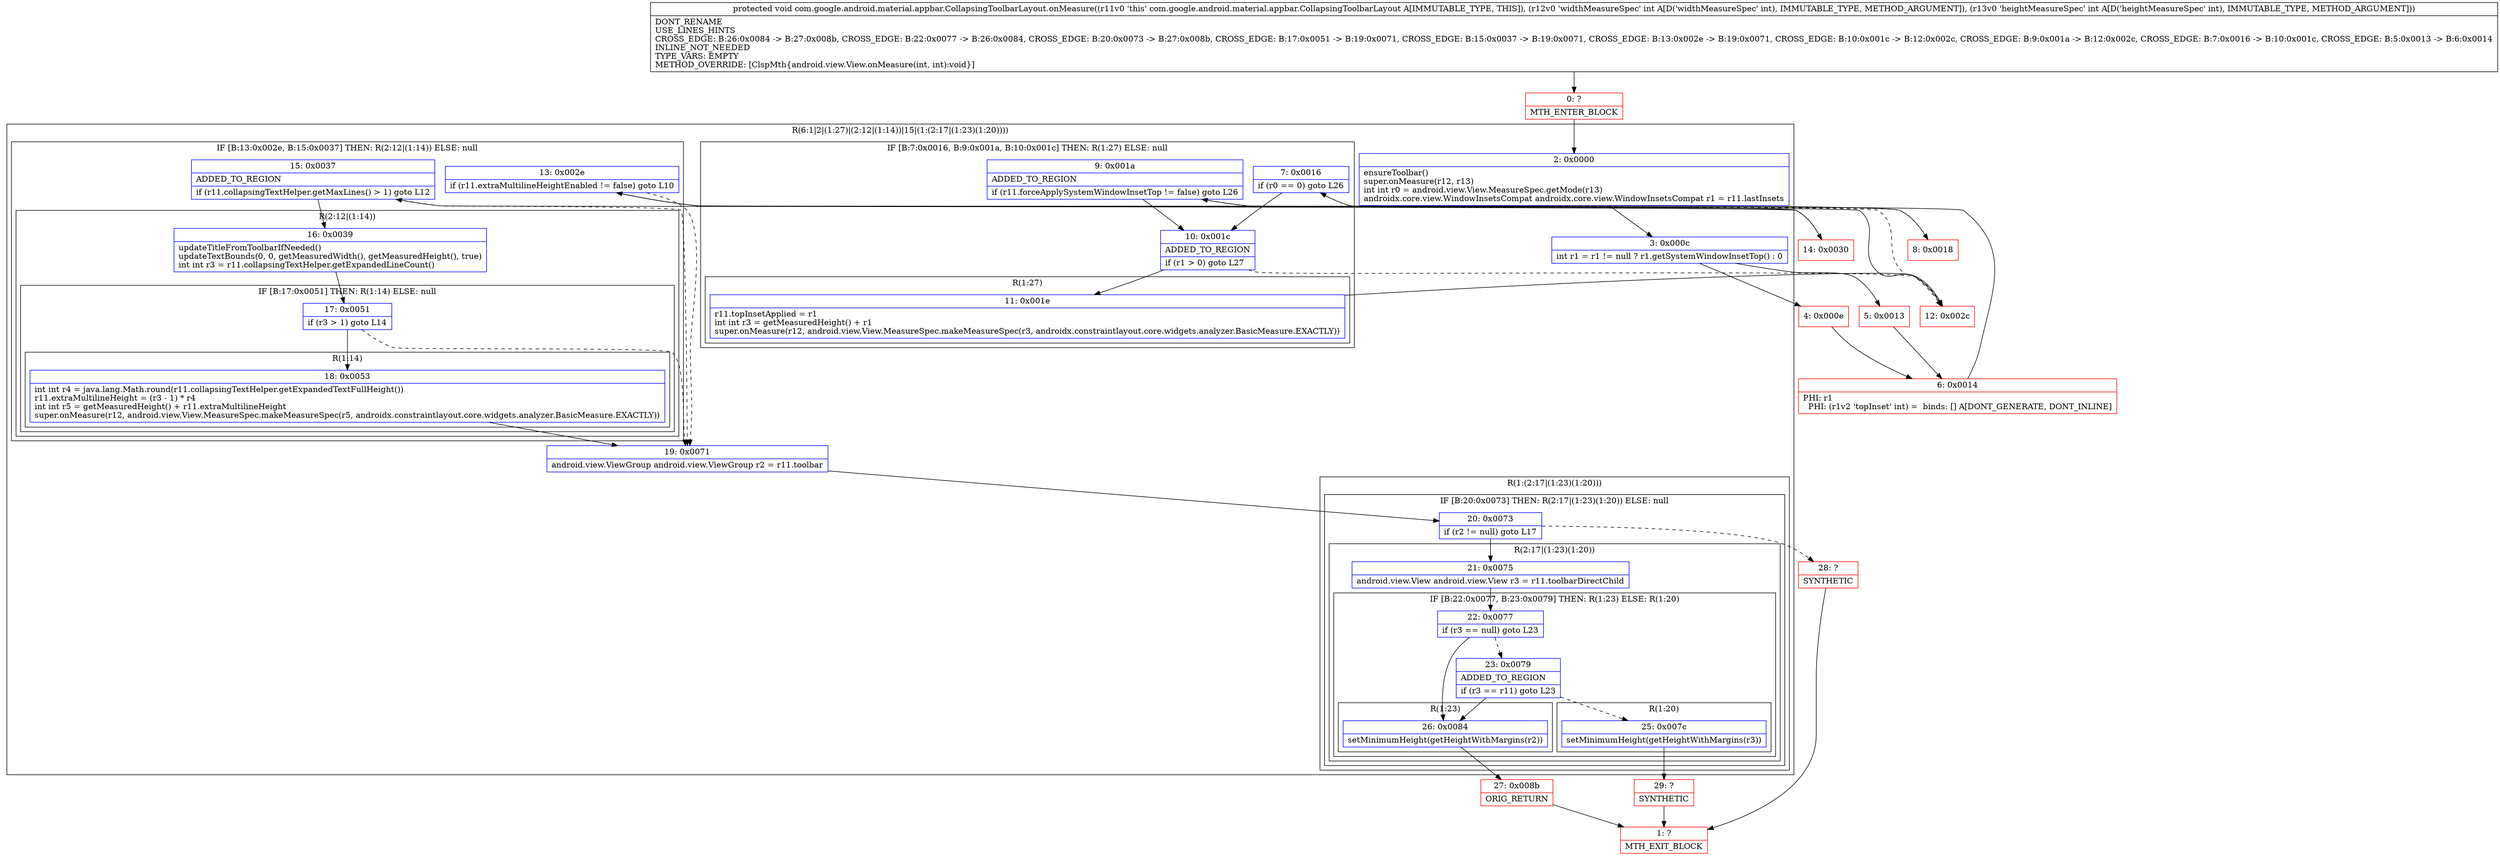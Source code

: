 digraph "CFG forcom.google.android.material.appbar.CollapsingToolbarLayout.onMeasure(II)V" {
subgraph cluster_Region_137308853 {
label = "R(6:1|2|(1:27)|(2:12|(1:14))|15|(1:(2:17|(1:23)(1:20))))";
node [shape=record,color=blue];
Node_2 [shape=record,label="{2\:\ 0x0000|ensureToolbar()\lsuper.onMeasure(r12, r13)\lint int r0 = android.view.View.MeasureSpec.getMode(r13)\landroidx.core.view.WindowInsetsCompat androidx.core.view.WindowInsetsCompat r1 = r11.lastInsets\l}"];
Node_3 [shape=record,label="{3\:\ 0x000c|int r1 = r1 != null ? r1.getSystemWindowInsetTop() : 0\l}"];
subgraph cluster_IfRegion_1137624985 {
label = "IF [B:7:0x0016, B:9:0x001a, B:10:0x001c] THEN: R(1:27) ELSE: null";
node [shape=record,color=blue];
Node_7 [shape=record,label="{7\:\ 0x0016|if (r0 == 0) goto L26\l}"];
Node_9 [shape=record,label="{9\:\ 0x001a|ADDED_TO_REGION\l|if (r11.forceApplySystemWindowInsetTop != false) goto L26\l}"];
Node_10 [shape=record,label="{10\:\ 0x001c|ADDED_TO_REGION\l|if (r1 \> 0) goto L27\l}"];
subgraph cluster_Region_654491505 {
label = "R(1:27)";
node [shape=record,color=blue];
Node_11 [shape=record,label="{11\:\ 0x001e|r11.topInsetApplied = r1\lint int r3 = getMeasuredHeight() + r1\lsuper.onMeasure(r12, android.view.View.MeasureSpec.makeMeasureSpec(r3, androidx.constraintlayout.core.widgets.analyzer.BasicMeasure.EXACTLY))\l}"];
}
}
subgraph cluster_IfRegion_690543404 {
label = "IF [B:13:0x002e, B:15:0x0037] THEN: R(2:12|(1:14)) ELSE: null";
node [shape=record,color=blue];
Node_13 [shape=record,label="{13\:\ 0x002e|if (r11.extraMultilineHeightEnabled != false) goto L10\l}"];
Node_15 [shape=record,label="{15\:\ 0x0037|ADDED_TO_REGION\l|if (r11.collapsingTextHelper.getMaxLines() \> 1) goto L12\l}"];
subgraph cluster_Region_525340460 {
label = "R(2:12|(1:14))";
node [shape=record,color=blue];
Node_16 [shape=record,label="{16\:\ 0x0039|updateTitleFromToolbarIfNeeded()\lupdateTextBounds(0, 0, getMeasuredWidth(), getMeasuredHeight(), true)\lint int r3 = r11.collapsingTextHelper.getExpandedLineCount()\l}"];
subgraph cluster_IfRegion_1534060475 {
label = "IF [B:17:0x0051] THEN: R(1:14) ELSE: null";
node [shape=record,color=blue];
Node_17 [shape=record,label="{17\:\ 0x0051|if (r3 \> 1) goto L14\l}"];
subgraph cluster_Region_1938222044 {
label = "R(1:14)";
node [shape=record,color=blue];
Node_18 [shape=record,label="{18\:\ 0x0053|int int r4 = java.lang.Math.round(r11.collapsingTextHelper.getExpandedTextFullHeight())\lr11.extraMultilineHeight = (r3 \- 1) * r4\lint int r5 = getMeasuredHeight() + r11.extraMultilineHeight\lsuper.onMeasure(r12, android.view.View.MeasureSpec.makeMeasureSpec(r5, androidx.constraintlayout.core.widgets.analyzer.BasicMeasure.EXACTLY))\l}"];
}
}
}
}
Node_19 [shape=record,label="{19\:\ 0x0071|android.view.ViewGroup android.view.ViewGroup r2 = r11.toolbar\l}"];
subgraph cluster_Region_310398552 {
label = "R(1:(2:17|(1:23)(1:20)))";
node [shape=record,color=blue];
subgraph cluster_IfRegion_1207235565 {
label = "IF [B:20:0x0073] THEN: R(2:17|(1:23)(1:20)) ELSE: null";
node [shape=record,color=blue];
Node_20 [shape=record,label="{20\:\ 0x0073|if (r2 != null) goto L17\l}"];
subgraph cluster_Region_62449789 {
label = "R(2:17|(1:23)(1:20))";
node [shape=record,color=blue];
Node_21 [shape=record,label="{21\:\ 0x0075|android.view.View android.view.View r3 = r11.toolbarDirectChild\l}"];
subgraph cluster_IfRegion_829630028 {
label = "IF [B:22:0x0077, B:23:0x0079] THEN: R(1:23) ELSE: R(1:20)";
node [shape=record,color=blue];
Node_22 [shape=record,label="{22\:\ 0x0077|if (r3 == null) goto L23\l}"];
Node_23 [shape=record,label="{23\:\ 0x0079|ADDED_TO_REGION\l|if (r3 == r11) goto L23\l}"];
subgraph cluster_Region_914297636 {
label = "R(1:23)";
node [shape=record,color=blue];
Node_26 [shape=record,label="{26\:\ 0x0084|setMinimumHeight(getHeightWithMargins(r2))\l}"];
}
subgraph cluster_Region_1366872084 {
label = "R(1:20)";
node [shape=record,color=blue];
Node_25 [shape=record,label="{25\:\ 0x007c|setMinimumHeight(getHeightWithMargins(r3))\l}"];
}
}
}
}
}
}
Node_0 [shape=record,color=red,label="{0\:\ ?|MTH_ENTER_BLOCK\l}"];
Node_4 [shape=record,color=red,label="{4\:\ 0x000e}"];
Node_6 [shape=record,color=red,label="{6\:\ 0x0014|PHI: r1 \l  PHI: (r1v2 'topInset' int) =  binds: [] A[DONT_GENERATE, DONT_INLINE]\l}"];
Node_8 [shape=record,color=red,label="{8\:\ 0x0018}"];
Node_12 [shape=record,color=red,label="{12\:\ 0x002c}"];
Node_14 [shape=record,color=red,label="{14\:\ 0x0030}"];
Node_29 [shape=record,color=red,label="{29\:\ ?|SYNTHETIC\l}"];
Node_1 [shape=record,color=red,label="{1\:\ ?|MTH_EXIT_BLOCK\l}"];
Node_27 [shape=record,color=red,label="{27\:\ 0x008b|ORIG_RETURN\l}"];
Node_28 [shape=record,color=red,label="{28\:\ ?|SYNTHETIC\l}"];
Node_5 [shape=record,color=red,label="{5\:\ 0x0013}"];
MethodNode[shape=record,label="{protected void com.google.android.material.appbar.CollapsingToolbarLayout.onMeasure((r11v0 'this' com.google.android.material.appbar.CollapsingToolbarLayout A[IMMUTABLE_TYPE, THIS]), (r12v0 'widthMeasureSpec' int A[D('widthMeasureSpec' int), IMMUTABLE_TYPE, METHOD_ARGUMENT]), (r13v0 'heightMeasureSpec' int A[D('heightMeasureSpec' int), IMMUTABLE_TYPE, METHOD_ARGUMENT]))  | DONT_RENAME\lUSE_LINES_HINTS\lCROSS_EDGE: B:26:0x0084 \-\> B:27:0x008b, CROSS_EDGE: B:22:0x0077 \-\> B:26:0x0084, CROSS_EDGE: B:20:0x0073 \-\> B:27:0x008b, CROSS_EDGE: B:17:0x0051 \-\> B:19:0x0071, CROSS_EDGE: B:15:0x0037 \-\> B:19:0x0071, CROSS_EDGE: B:13:0x002e \-\> B:19:0x0071, CROSS_EDGE: B:10:0x001c \-\> B:12:0x002c, CROSS_EDGE: B:9:0x001a \-\> B:12:0x002c, CROSS_EDGE: B:7:0x0016 \-\> B:10:0x001c, CROSS_EDGE: B:5:0x0013 \-\> B:6:0x0014\lINLINE_NOT_NEEDED\lTYPE_VARS: EMPTY\lMETHOD_OVERRIDE: [ClspMth\{android.view.View.onMeasure(int, int):void\}]\l}"];
MethodNode -> Node_0;Node_2 -> Node_3;
Node_3 -> Node_4;
Node_3 -> Node_5;
Node_7 -> Node_8[style=dashed];
Node_7 -> Node_10;
Node_9 -> Node_10;
Node_9 -> Node_12[style=dashed];
Node_10 -> Node_11;
Node_10 -> Node_12[style=dashed];
Node_11 -> Node_12;
Node_13 -> Node_14;
Node_13 -> Node_19[style=dashed];
Node_15 -> Node_16;
Node_15 -> Node_19[style=dashed];
Node_16 -> Node_17;
Node_17 -> Node_18;
Node_17 -> Node_19[style=dashed];
Node_18 -> Node_19;
Node_19 -> Node_20;
Node_20 -> Node_21;
Node_20 -> Node_28[style=dashed];
Node_21 -> Node_22;
Node_22 -> Node_23[style=dashed];
Node_22 -> Node_26;
Node_23 -> Node_25[style=dashed];
Node_23 -> Node_26;
Node_26 -> Node_27;
Node_25 -> Node_29;
Node_0 -> Node_2;
Node_4 -> Node_6;
Node_6 -> Node_7;
Node_8 -> Node_9;
Node_12 -> Node_13;
Node_14 -> Node_15;
Node_29 -> Node_1;
Node_27 -> Node_1;
Node_28 -> Node_1;
Node_5 -> Node_6;
}


